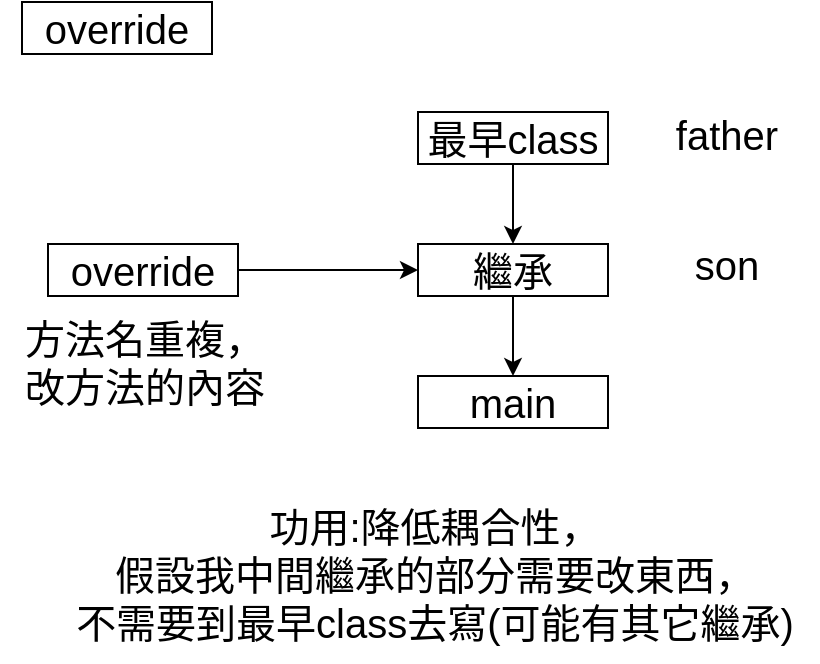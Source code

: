 <mxfile version="21.0.1" type="device"><diagram name="第 1 页" id="YYvXHPkgkfQncp5sdtJZ"><mxGraphModel dx="794" dy="419" grid="1" gridSize="11" guides="1" tooltips="1" connect="1" arrows="1" fold="1" page="1" pageScale="1" pageWidth="827" pageHeight="1169" math="0" shadow="0"><root><mxCell id="0"/><mxCell id="1" parent="0"/><mxCell id="GhW-hDE0tb-5N5wTTeJs-1" value="override" style="rounded=0;whiteSpace=wrap;html=1;fontSize=20;" vertex="1" parent="1"><mxGeometry x="22" y="22" width="95" height="26" as="geometry"/></mxCell><mxCell id="GhW-hDE0tb-5N5wTTeJs-7" style="edgeStyle=orthogonalEdgeStyle;rounded=0;orthogonalLoop=1;jettySize=auto;html=1;exitX=0.5;exitY=1;exitDx=0;exitDy=0;entryX=0.5;entryY=0;entryDx=0;entryDy=0;" edge="1" parent="1" source="GhW-hDE0tb-5N5wTTeJs-2" target="GhW-hDE0tb-5N5wTTeJs-3"><mxGeometry relative="1" as="geometry"/></mxCell><mxCell id="GhW-hDE0tb-5N5wTTeJs-2" value="最早class" style="rounded=0;whiteSpace=wrap;html=1;fontSize=20;" vertex="1" parent="1"><mxGeometry x="220" y="77" width="95" height="26" as="geometry"/></mxCell><mxCell id="GhW-hDE0tb-5N5wTTeJs-12" style="edgeStyle=orthogonalEdgeStyle;rounded=0;orthogonalLoop=1;jettySize=auto;html=1;exitX=0.5;exitY=1;exitDx=0;exitDy=0;entryX=0.5;entryY=0;entryDx=0;entryDy=0;" edge="1" parent="1" source="GhW-hDE0tb-5N5wTTeJs-3" target="GhW-hDE0tb-5N5wTTeJs-5"><mxGeometry relative="1" as="geometry"/></mxCell><mxCell id="GhW-hDE0tb-5N5wTTeJs-3" value="繼承" style="rounded=0;whiteSpace=wrap;html=1;fontSize=20;" vertex="1" parent="1"><mxGeometry x="220" y="143" width="95" height="26" as="geometry"/></mxCell><mxCell id="GhW-hDE0tb-5N5wTTeJs-11" style="edgeStyle=orthogonalEdgeStyle;rounded=0;orthogonalLoop=1;jettySize=auto;html=1;exitX=1;exitY=0.5;exitDx=0;exitDy=0;entryX=0;entryY=0.5;entryDx=0;entryDy=0;" edge="1" parent="1" source="GhW-hDE0tb-5N5wTTeJs-4" target="GhW-hDE0tb-5N5wTTeJs-3"><mxGeometry relative="1" as="geometry"/></mxCell><mxCell id="GhW-hDE0tb-5N5wTTeJs-4" value="override" style="rounded=0;whiteSpace=wrap;html=1;fontSize=20;" vertex="1" parent="1"><mxGeometry x="35" y="143" width="95" height="26" as="geometry"/></mxCell><mxCell id="GhW-hDE0tb-5N5wTTeJs-5" value="main" style="rounded=0;whiteSpace=wrap;html=1;fontSize=20;" vertex="1" parent="1"><mxGeometry x="220" y="209" width="95" height="26" as="geometry"/></mxCell><mxCell id="GhW-hDE0tb-5N5wTTeJs-6" value="&lt;span style=&quot;font-size: 20px;&quot;&gt;方法名重複，&lt;br&gt;改方法的內容&lt;/span&gt;" style="text;html=1;align=center;verticalAlign=middle;resizable=0;points=[];autosize=1;strokeColor=none;fillColor=none;" vertex="1" parent="1"><mxGeometry x="11" y="169" width="143" height="66" as="geometry"/></mxCell><mxCell id="GhW-hDE0tb-5N5wTTeJs-8" value="father" style="text;html=1;align=center;verticalAlign=middle;resizable=0;points=[];autosize=1;strokeColor=none;fillColor=none;fontSize=20;" vertex="1" parent="1"><mxGeometry x="335" y="71" width="77" height="33" as="geometry"/></mxCell><mxCell id="GhW-hDE0tb-5N5wTTeJs-9" value="son" style="text;html=1;align=center;verticalAlign=middle;resizable=0;points=[];autosize=1;strokeColor=none;fillColor=none;fontSize=20;" vertex="1" parent="1"><mxGeometry x="346" y="136" width="55" height="33" as="geometry"/></mxCell><mxCell id="GhW-hDE0tb-5N5wTTeJs-10" style="edgeStyle=orthogonalEdgeStyle;rounded=0;orthogonalLoop=1;jettySize=auto;html=1;exitX=0.5;exitY=1;exitDx=0;exitDy=0;" edge="1" parent="1" source="GhW-hDE0tb-5N5wTTeJs-4" target="GhW-hDE0tb-5N5wTTeJs-4"><mxGeometry relative="1" as="geometry"/></mxCell><mxCell id="GhW-hDE0tb-5N5wTTeJs-13" value="&lt;span style=&quot;font-size: 20px;&quot;&gt;功用:降低耦合性，&lt;br&gt;假設我中間繼承的部分需要改東西，&lt;br&gt;不需要到最早class去寫(可能有其它繼承)&lt;/span&gt;" style="text;html=1;align=center;verticalAlign=middle;resizable=0;points=[];autosize=1;strokeColor=none;fillColor=none;" vertex="1" parent="1"><mxGeometry x="35" y="264" width="385" height="88" as="geometry"/></mxCell></root></mxGraphModel></diagram></mxfile>